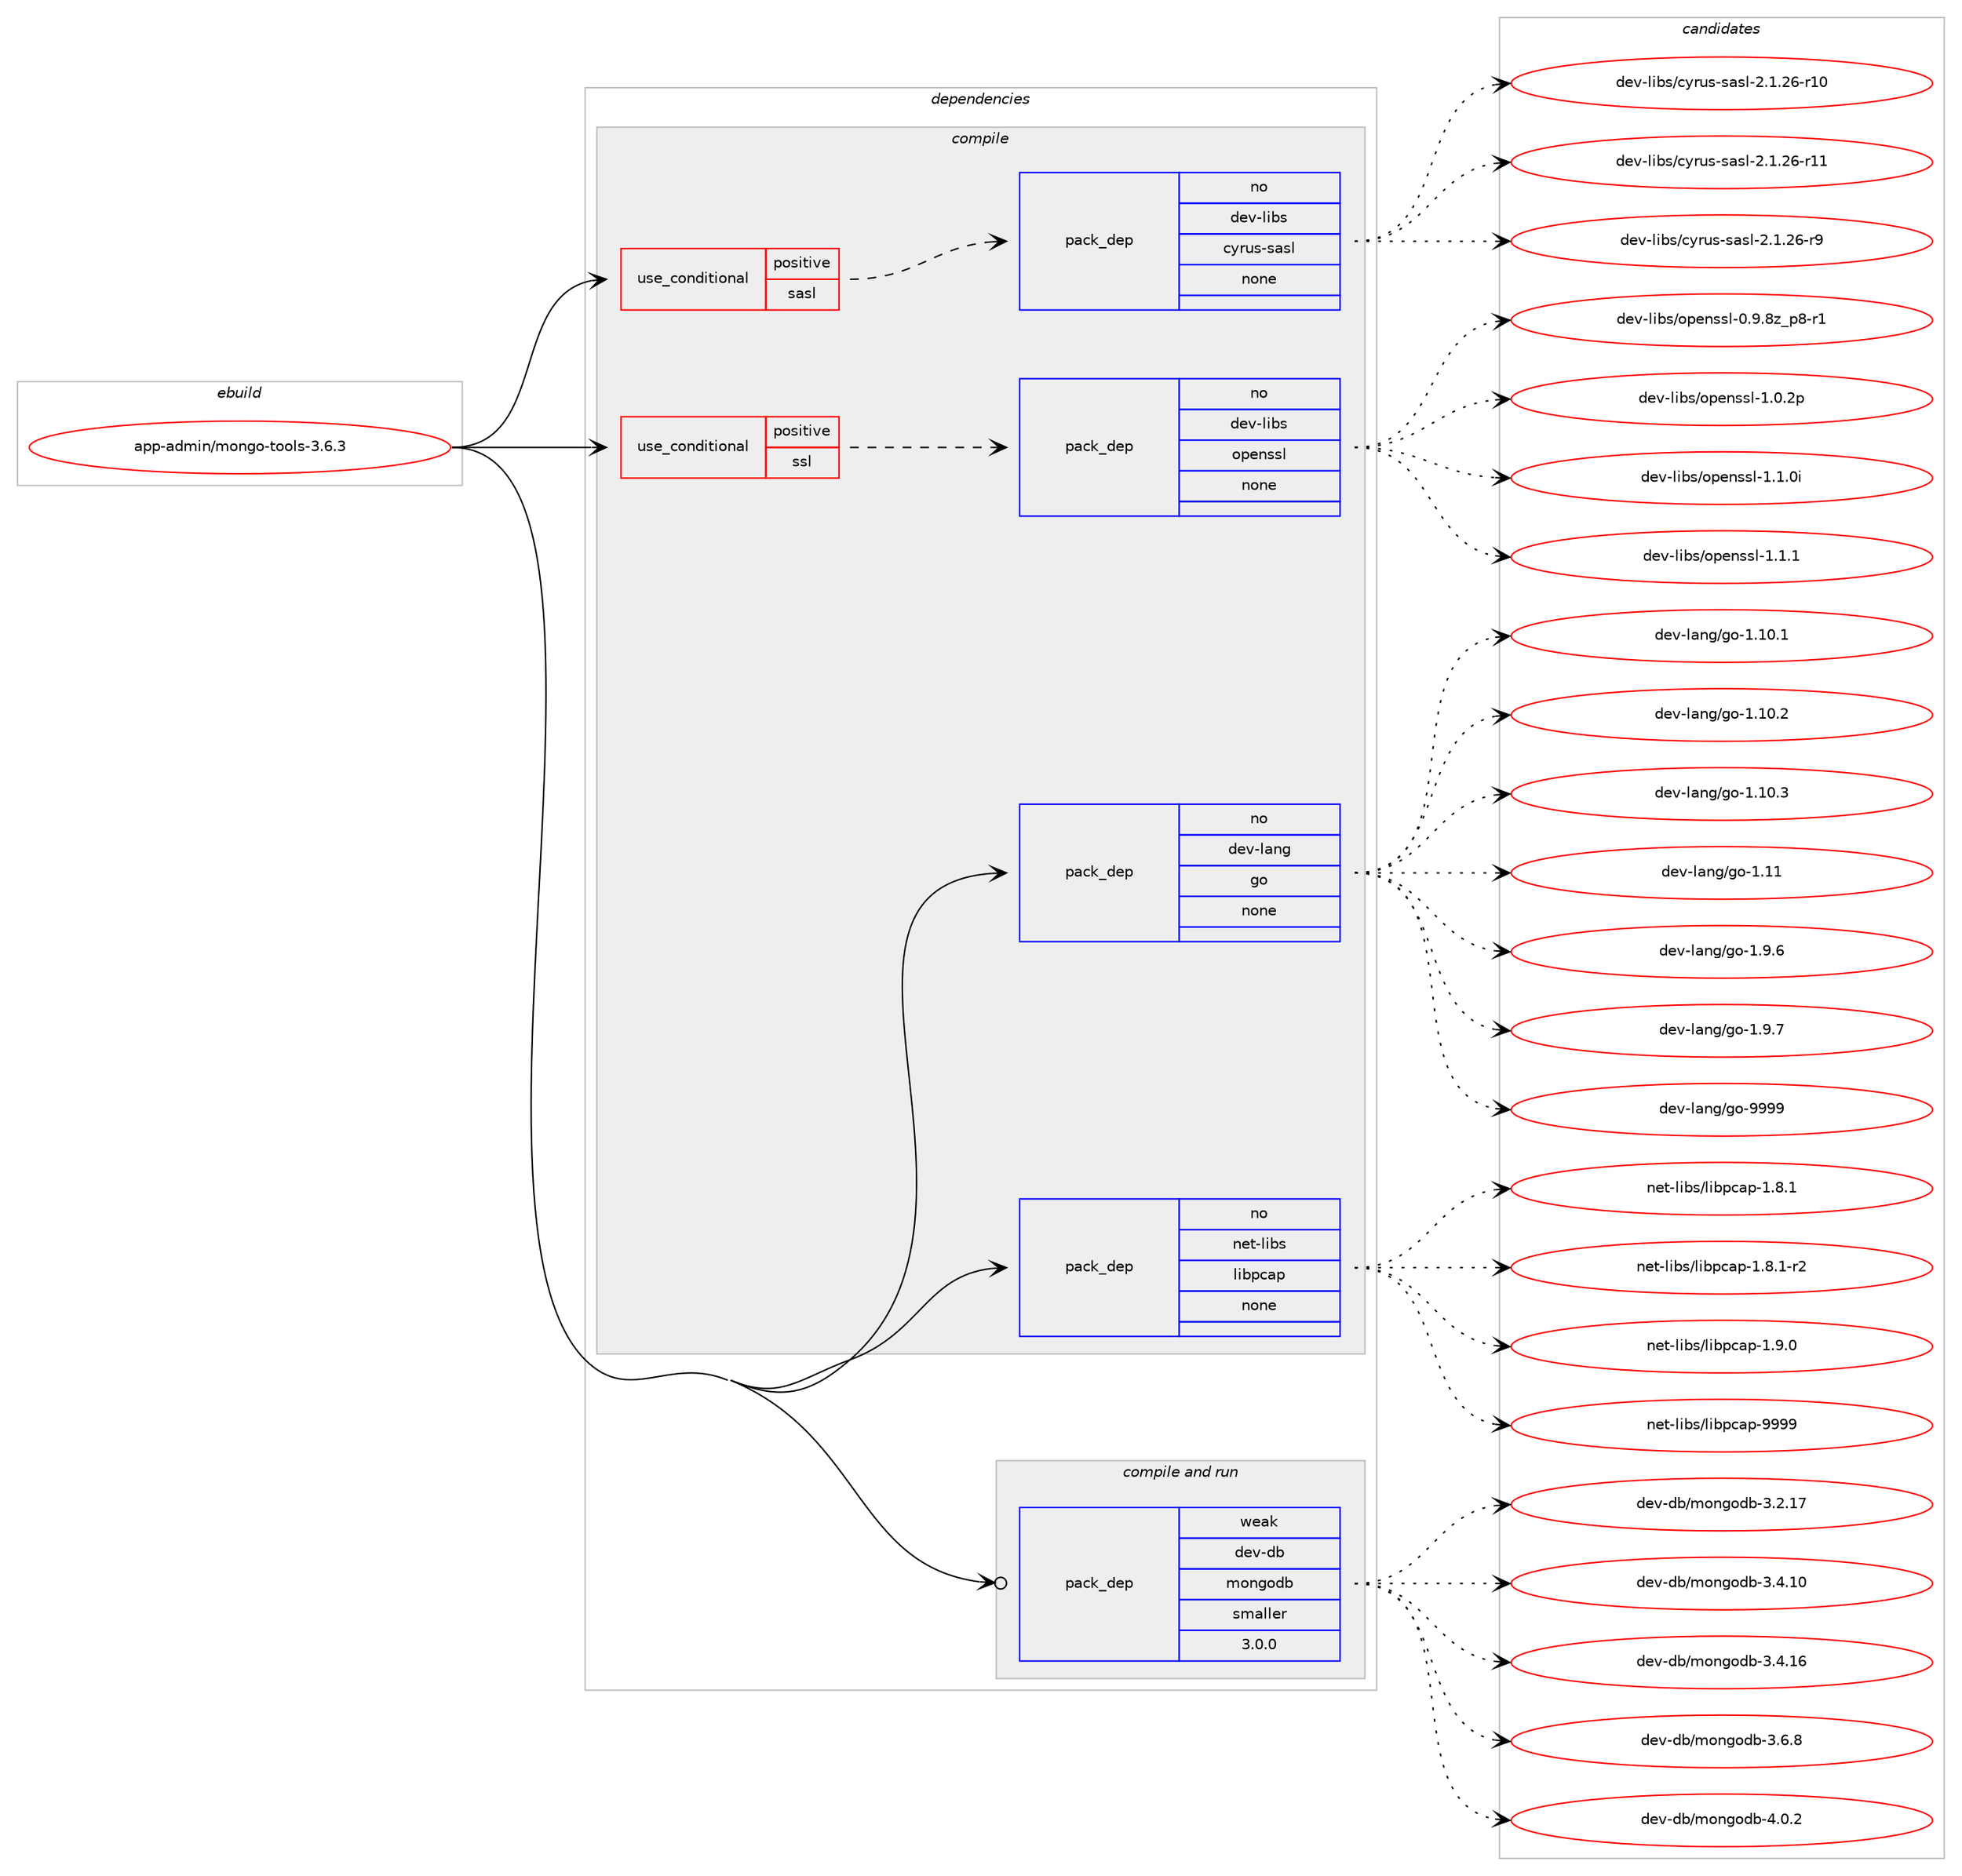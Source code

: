 digraph prolog {

# *************
# Graph options
# *************

newrank=true;
concentrate=true;
compound=true;
graph [rankdir=LR,fontname=Helvetica,fontsize=10,ranksep=1.5];#, ranksep=2.5, nodesep=0.2];
edge  [arrowhead=vee];
node  [fontname=Helvetica,fontsize=10];

# **********
# The ebuild
# **********

subgraph cluster_leftcol {
color=gray;
rank=same;
label=<<i>ebuild</i>>;
id [label="app-admin/mongo-tools-3.6.3", color=red, width=4, href="../app-admin/mongo-tools-3.6.3.svg"];
}

# ****************
# The dependencies
# ****************

subgraph cluster_midcol {
color=gray;
label=<<i>dependencies</i>>;
subgraph cluster_compile {
fillcolor="#eeeeee";
style=filled;
label=<<i>compile</i>>;
subgraph cond265 {
dependency1484 [label=<<TABLE BORDER="0" CELLBORDER="1" CELLSPACING="0" CELLPADDING="4"><TR><TD ROWSPAN="3" CELLPADDING="10">use_conditional</TD></TR><TR><TD>positive</TD></TR><TR><TD>sasl</TD></TR></TABLE>>, shape=none, color=red];
subgraph pack1164 {
dependency1485 [label=<<TABLE BORDER="0" CELLBORDER="1" CELLSPACING="0" CELLPADDING="4" WIDTH="220"><TR><TD ROWSPAN="6" CELLPADDING="30">pack_dep</TD></TR><TR><TD WIDTH="110">no</TD></TR><TR><TD>dev-libs</TD></TR><TR><TD>cyrus-sasl</TD></TR><TR><TD>none</TD></TR><TR><TD></TD></TR></TABLE>>, shape=none, color=blue];
}
dependency1484:e -> dependency1485:w [weight=20,style="dashed",arrowhead="vee"];
}
id:e -> dependency1484:w [weight=20,style="solid",arrowhead="vee"];
subgraph cond266 {
dependency1486 [label=<<TABLE BORDER="0" CELLBORDER="1" CELLSPACING="0" CELLPADDING="4"><TR><TD ROWSPAN="3" CELLPADDING="10">use_conditional</TD></TR><TR><TD>positive</TD></TR><TR><TD>ssl</TD></TR></TABLE>>, shape=none, color=red];
subgraph pack1165 {
dependency1487 [label=<<TABLE BORDER="0" CELLBORDER="1" CELLSPACING="0" CELLPADDING="4" WIDTH="220"><TR><TD ROWSPAN="6" CELLPADDING="30">pack_dep</TD></TR><TR><TD WIDTH="110">no</TD></TR><TR><TD>dev-libs</TD></TR><TR><TD>openssl</TD></TR><TR><TD>none</TD></TR><TR><TD></TD></TR></TABLE>>, shape=none, color=blue];
}
dependency1486:e -> dependency1487:w [weight=20,style="dashed",arrowhead="vee"];
}
id:e -> dependency1486:w [weight=20,style="solid",arrowhead="vee"];
subgraph pack1166 {
dependency1488 [label=<<TABLE BORDER="0" CELLBORDER="1" CELLSPACING="0" CELLPADDING="4" WIDTH="220"><TR><TD ROWSPAN="6" CELLPADDING="30">pack_dep</TD></TR><TR><TD WIDTH="110">no</TD></TR><TR><TD>dev-lang</TD></TR><TR><TD>go</TD></TR><TR><TD>none</TD></TR><TR><TD></TD></TR></TABLE>>, shape=none, color=blue];
}
id:e -> dependency1488:w [weight=20,style="solid",arrowhead="vee"];
subgraph pack1167 {
dependency1489 [label=<<TABLE BORDER="0" CELLBORDER="1" CELLSPACING="0" CELLPADDING="4" WIDTH="220"><TR><TD ROWSPAN="6" CELLPADDING="30">pack_dep</TD></TR><TR><TD WIDTH="110">no</TD></TR><TR><TD>net-libs</TD></TR><TR><TD>libpcap</TD></TR><TR><TD>none</TD></TR><TR><TD></TD></TR></TABLE>>, shape=none, color=blue];
}
id:e -> dependency1489:w [weight=20,style="solid",arrowhead="vee"];
}
subgraph cluster_compileandrun {
fillcolor="#eeeeee";
style=filled;
label=<<i>compile and run</i>>;
subgraph pack1168 {
dependency1490 [label=<<TABLE BORDER="0" CELLBORDER="1" CELLSPACING="0" CELLPADDING="4" WIDTH="220"><TR><TD ROWSPAN="6" CELLPADDING="30">pack_dep</TD></TR><TR><TD WIDTH="110">weak</TD></TR><TR><TD>dev-db</TD></TR><TR><TD>mongodb</TD></TR><TR><TD>smaller</TD></TR><TR><TD>3.0.0</TD></TR></TABLE>>, shape=none, color=blue];
}
id:e -> dependency1490:w [weight=20,style="solid",arrowhead="odotvee"];
}
subgraph cluster_run {
fillcolor="#eeeeee";
style=filled;
label=<<i>run</i>>;
}
}

# **************
# The candidates
# **************

subgraph cluster_choices {
rank=same;
color=gray;
label=<<i>candidates</i>>;

subgraph choice1164 {
color=black;
nodesep=1;
choice10010111845108105981154799121114117115451159711510845504649465054451144948 [label="dev-libs/cyrus-sasl-2.1.26-r10", color=red, width=4,href="../dev-libs/cyrus-sasl-2.1.26-r10.svg"];
choice10010111845108105981154799121114117115451159711510845504649465054451144949 [label="dev-libs/cyrus-sasl-2.1.26-r11", color=red, width=4,href="../dev-libs/cyrus-sasl-2.1.26-r11.svg"];
choice100101118451081059811547991211141171154511597115108455046494650544511457 [label="dev-libs/cyrus-sasl-2.1.26-r9", color=red, width=4,href="../dev-libs/cyrus-sasl-2.1.26-r9.svg"];
dependency1485:e -> choice10010111845108105981154799121114117115451159711510845504649465054451144948:w [style=dotted,weight="100"];
dependency1485:e -> choice10010111845108105981154799121114117115451159711510845504649465054451144949:w [style=dotted,weight="100"];
dependency1485:e -> choice100101118451081059811547991211141171154511597115108455046494650544511457:w [style=dotted,weight="100"];
}
subgraph choice1165 {
color=black;
nodesep=1;
choice10010111845108105981154711111210111011511510845484657465612295112564511449 [label="dev-libs/openssl-0.9.8z_p8-r1", color=red, width=4,href="../dev-libs/openssl-0.9.8z_p8-r1.svg"];
choice100101118451081059811547111112101110115115108454946484650112 [label="dev-libs/openssl-1.0.2p", color=red, width=4,href="../dev-libs/openssl-1.0.2p.svg"];
choice100101118451081059811547111112101110115115108454946494648105 [label="dev-libs/openssl-1.1.0i", color=red, width=4,href="../dev-libs/openssl-1.1.0i.svg"];
choice100101118451081059811547111112101110115115108454946494649 [label="dev-libs/openssl-1.1.1", color=red, width=4,href="../dev-libs/openssl-1.1.1.svg"];
dependency1487:e -> choice10010111845108105981154711111210111011511510845484657465612295112564511449:w [style=dotted,weight="100"];
dependency1487:e -> choice100101118451081059811547111112101110115115108454946484650112:w [style=dotted,weight="100"];
dependency1487:e -> choice100101118451081059811547111112101110115115108454946494648105:w [style=dotted,weight="100"];
dependency1487:e -> choice100101118451081059811547111112101110115115108454946494649:w [style=dotted,weight="100"];
}
subgraph choice1166 {
color=black;
nodesep=1;
choice10010111845108971101034710311145494649484649 [label="dev-lang/go-1.10.1", color=red, width=4,href="../dev-lang/go-1.10.1.svg"];
choice10010111845108971101034710311145494649484650 [label="dev-lang/go-1.10.2", color=red, width=4,href="../dev-lang/go-1.10.2.svg"];
choice10010111845108971101034710311145494649484651 [label="dev-lang/go-1.10.3", color=red, width=4,href="../dev-lang/go-1.10.3.svg"];
choice1001011184510897110103471031114549464949 [label="dev-lang/go-1.11", color=red, width=4,href="../dev-lang/go-1.11.svg"];
choice100101118451089711010347103111454946574654 [label="dev-lang/go-1.9.6", color=red, width=4,href="../dev-lang/go-1.9.6.svg"];
choice100101118451089711010347103111454946574655 [label="dev-lang/go-1.9.7", color=red, width=4,href="../dev-lang/go-1.9.7.svg"];
choice1001011184510897110103471031114557575757 [label="dev-lang/go-9999", color=red, width=4,href="../dev-lang/go-9999.svg"];
dependency1488:e -> choice10010111845108971101034710311145494649484649:w [style=dotted,weight="100"];
dependency1488:e -> choice10010111845108971101034710311145494649484650:w [style=dotted,weight="100"];
dependency1488:e -> choice10010111845108971101034710311145494649484651:w [style=dotted,weight="100"];
dependency1488:e -> choice1001011184510897110103471031114549464949:w [style=dotted,weight="100"];
dependency1488:e -> choice100101118451089711010347103111454946574654:w [style=dotted,weight="100"];
dependency1488:e -> choice100101118451089711010347103111454946574655:w [style=dotted,weight="100"];
dependency1488:e -> choice1001011184510897110103471031114557575757:w [style=dotted,weight="100"];
}
subgraph choice1167 {
color=black;
nodesep=1;
choice110101116451081059811547108105981129997112454946564649 [label="net-libs/libpcap-1.8.1", color=red, width=4,href="../net-libs/libpcap-1.8.1.svg"];
choice1101011164510810598115471081059811299971124549465646494511450 [label="net-libs/libpcap-1.8.1-r2", color=red, width=4,href="../net-libs/libpcap-1.8.1-r2.svg"];
choice110101116451081059811547108105981129997112454946574648 [label="net-libs/libpcap-1.9.0", color=red, width=4,href="../net-libs/libpcap-1.9.0.svg"];
choice1101011164510810598115471081059811299971124557575757 [label="net-libs/libpcap-9999", color=red, width=4,href="../net-libs/libpcap-9999.svg"];
dependency1489:e -> choice110101116451081059811547108105981129997112454946564649:w [style=dotted,weight="100"];
dependency1489:e -> choice1101011164510810598115471081059811299971124549465646494511450:w [style=dotted,weight="100"];
dependency1489:e -> choice110101116451081059811547108105981129997112454946574648:w [style=dotted,weight="100"];
dependency1489:e -> choice1101011164510810598115471081059811299971124557575757:w [style=dotted,weight="100"];
}
subgraph choice1168 {
color=black;
nodesep=1;
choice1001011184510098471091111101031111009845514650464955 [label="dev-db/mongodb-3.2.17", color=red, width=4,href="../dev-db/mongodb-3.2.17.svg"];
choice1001011184510098471091111101031111009845514652464948 [label="dev-db/mongodb-3.4.10", color=red, width=4,href="../dev-db/mongodb-3.4.10.svg"];
choice1001011184510098471091111101031111009845514652464954 [label="dev-db/mongodb-3.4.16", color=red, width=4,href="../dev-db/mongodb-3.4.16.svg"];
choice10010111845100984710911111010311110098455146544656 [label="dev-db/mongodb-3.6.8", color=red, width=4,href="../dev-db/mongodb-3.6.8.svg"];
choice10010111845100984710911111010311110098455246484650 [label="dev-db/mongodb-4.0.2", color=red, width=4,href="../dev-db/mongodb-4.0.2.svg"];
dependency1490:e -> choice1001011184510098471091111101031111009845514650464955:w [style=dotted,weight="100"];
dependency1490:e -> choice1001011184510098471091111101031111009845514652464948:w [style=dotted,weight="100"];
dependency1490:e -> choice1001011184510098471091111101031111009845514652464954:w [style=dotted,weight="100"];
dependency1490:e -> choice10010111845100984710911111010311110098455146544656:w [style=dotted,weight="100"];
dependency1490:e -> choice10010111845100984710911111010311110098455246484650:w [style=dotted,weight="100"];
}
}

}
